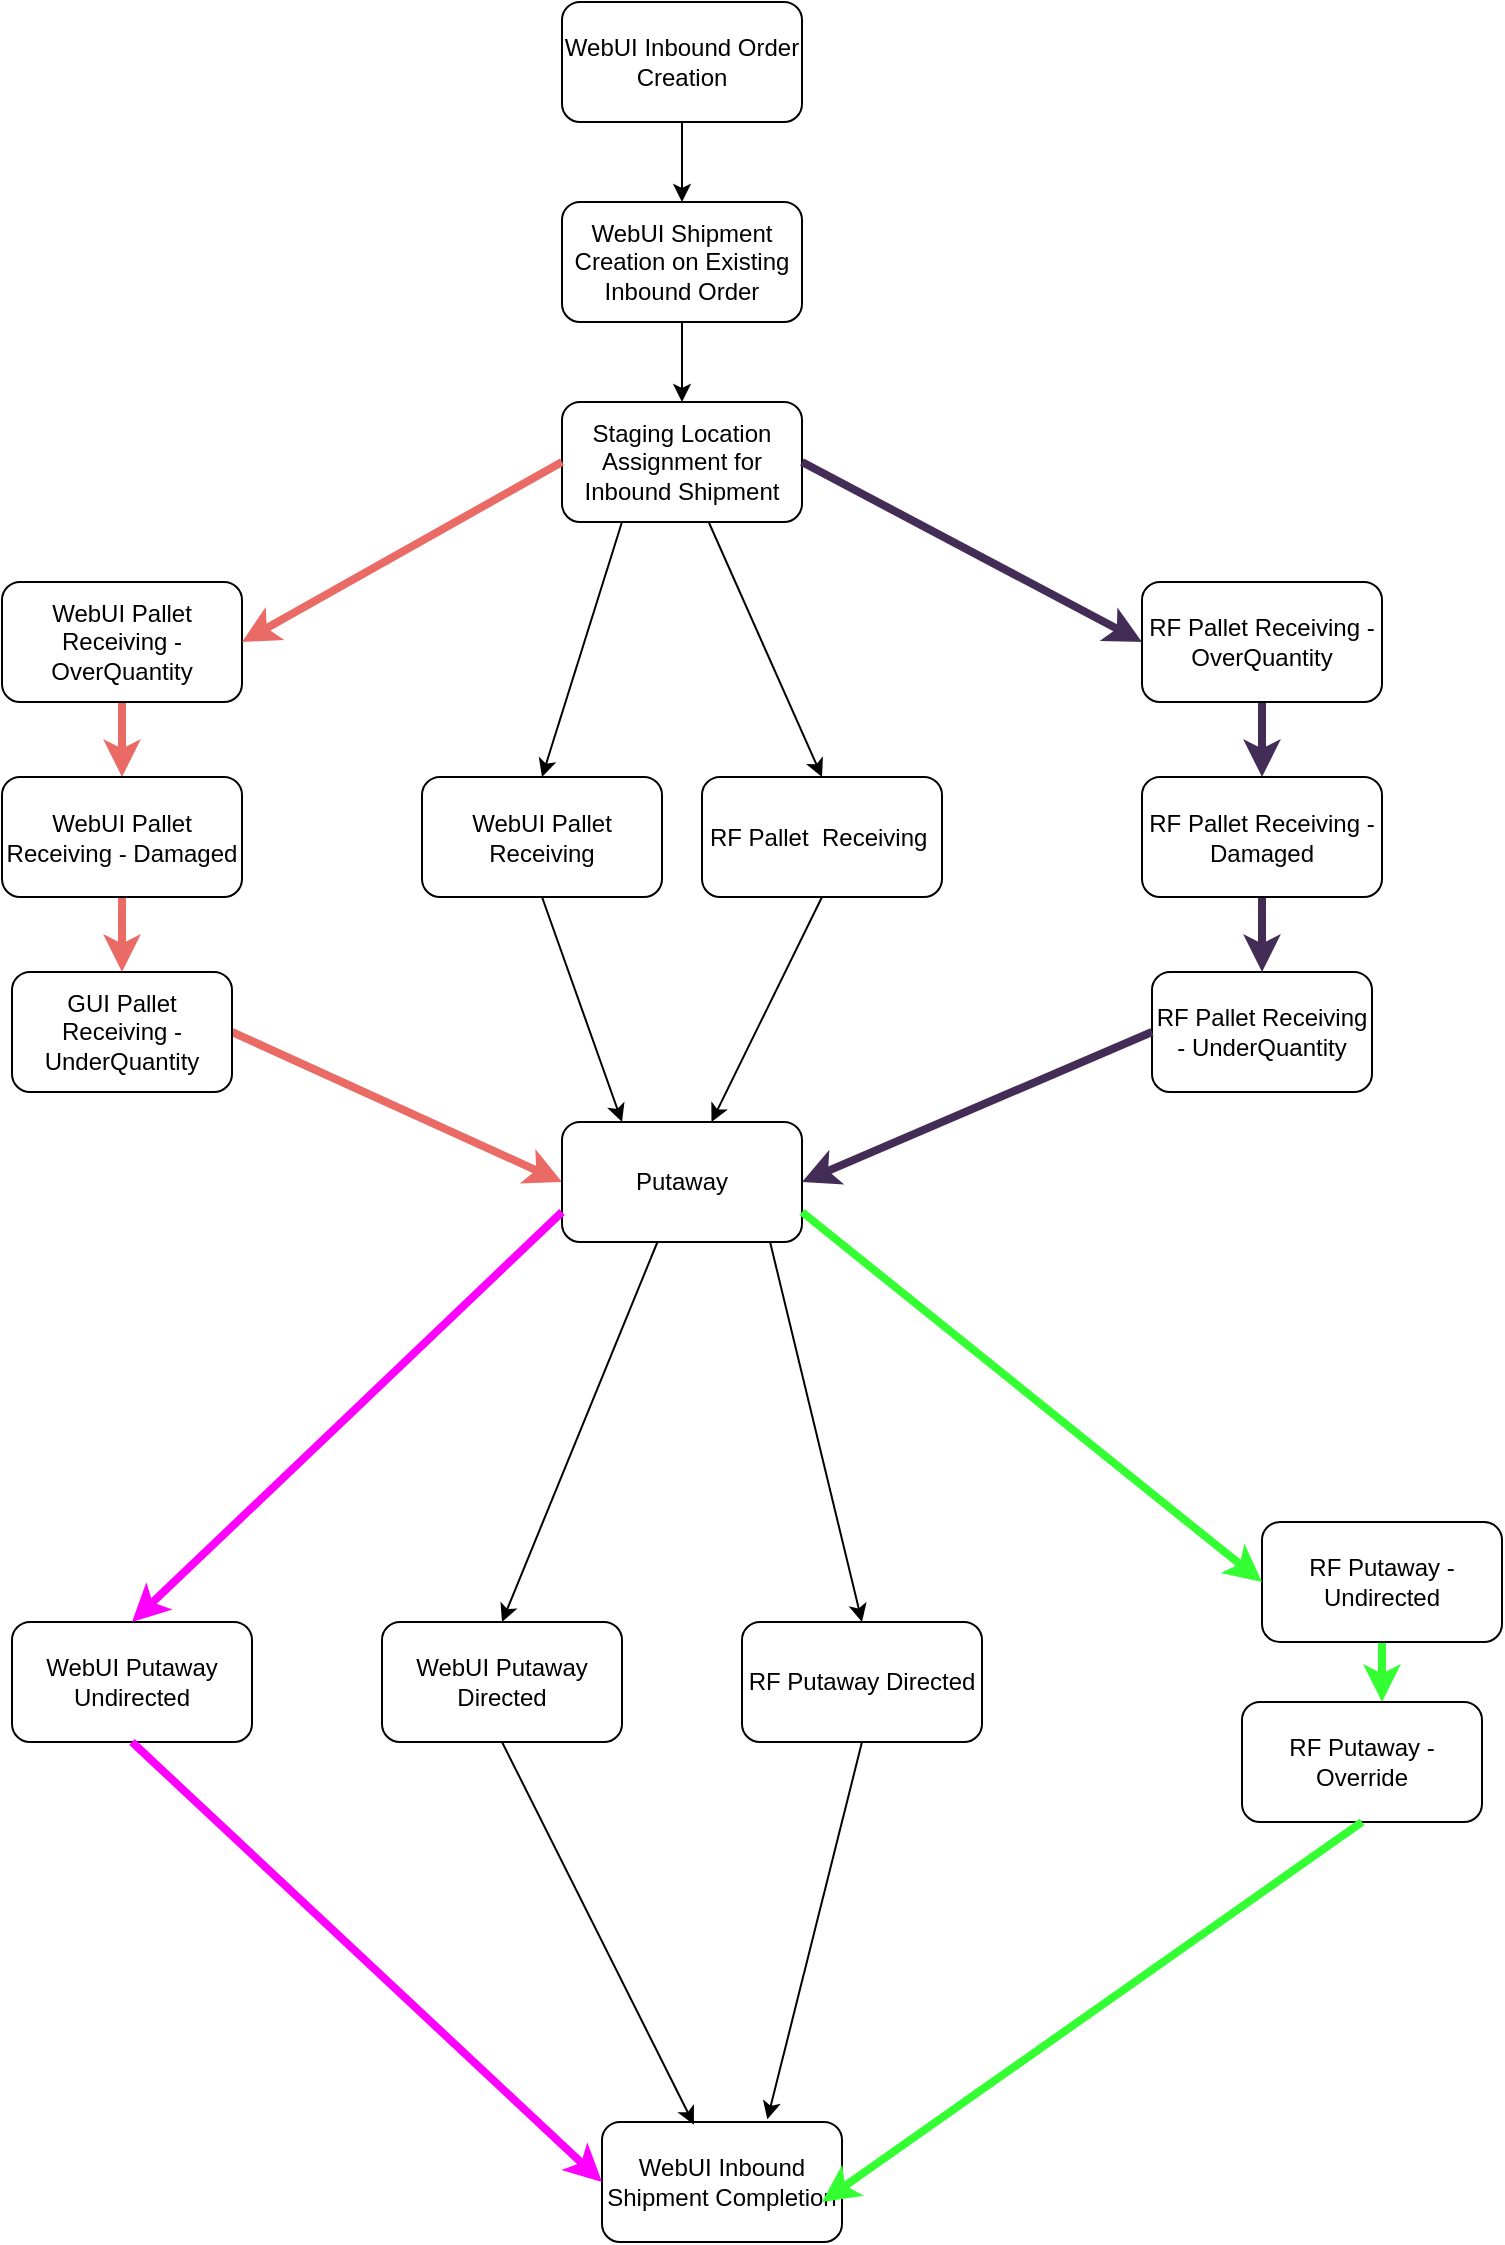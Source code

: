 <mxfile version="12.2.6" type="github" pages="1"><diagram id="IdHqrWxbUIfQEn7d7Ye1" name="Page-1"><mxGraphModel dx="2103" dy="1775" grid="1" gridSize="10" guides="1" tooltips="1" connect="1" arrows="1" fold="1" page="1" pageScale="1" pageWidth="850" pageHeight="1100" math="0" shadow="0"><root><mxCell id="0"/><mxCell id="1" parent="0"/><mxCell id="5MoI0cr_Pmq36j2Hyj8P-24" style="edgeStyle=orthogonalEdgeStyle;rounded=0;orthogonalLoop=1;jettySize=auto;html=1;exitX=0.5;exitY=1;exitDx=0;exitDy=0;entryX=0.5;entryY=0;entryDx=0;entryDy=0;" parent="1" source="5MoI0cr_Pmq36j2Hyj8P-7" target="5MoI0cr_Pmq36j2Hyj8P-15" edge="1"><mxGeometry relative="1" as="geometry"/></mxCell><UserObject label="WebUI Shipment Creation on Existing Inbound Order" link="https://jira.int.kn/browse/TCL-20" id="5MoI0cr_Pmq36j2Hyj8P-7"><mxCell style="rounded=1;whiteSpace=wrap;html=1;" parent="1" vertex="1"><mxGeometry x="200" y="-20" width="120" height="60" as="geometry"/></mxCell></UserObject><mxCell id="5MoI0cr_Pmq36j2Hyj8P-23" style="edgeStyle=orthogonalEdgeStyle;rounded=0;orthogonalLoop=1;jettySize=auto;html=1;exitX=0.5;exitY=1;exitDx=0;exitDy=0;entryX=0.5;entryY=0;entryDx=0;entryDy=0;" parent="1" source="5MoI0cr_Pmq36j2Hyj8P-8" target="5MoI0cr_Pmq36j2Hyj8P-7" edge="1"><mxGeometry relative="1" as="geometry"/></mxCell><UserObject label="WebUI Inbound Order Creation" TCL-2="https://jira.int.kn/browse/TCL-2" link="https://jira.int.kn/browse/TCL-2" id="5MoI0cr_Pmq36j2Hyj8P-8"><mxCell style="rounded=1;whiteSpace=wrap;html=1;" parent="1" vertex="1"><mxGeometry x="200" y="-120" width="120" height="60" as="geometry"/></mxCell></UserObject><mxCell id="5MoI0cr_Pmq36j2Hyj8P-9" value="WebUI Putaway Directed" style="rounded=1;whiteSpace=wrap;html=1;" parent="1" vertex="1"><mxGeometry x="110" y="690" width="120" height="60" as="geometry"/></mxCell><mxCell id="b5oXsS9dEN0uz_ecKiTf-13" value="" style="edgeStyle=orthogonalEdgeStyle;rounded=0;orthogonalLoop=1;jettySize=auto;html=1;strokeColor=#EA6B66;strokeWidth=4;" edge="1" parent="1" source="5MoI0cr_Pmq36j2Hyj8P-10" target="b5oXsS9dEN0uz_ecKiTf-2"><mxGeometry relative="1" as="geometry"/></mxCell><mxCell id="5MoI0cr_Pmq36j2Hyj8P-10" value="WebUI Pallet Receiving - OverQuantity" style="rounded=1;whiteSpace=wrap;html=1;" parent="1" vertex="1"><mxGeometry x="-80" y="170" width="120" height="60" as="geometry"/></mxCell><UserObject label="" link="https://jira.int.kn/browse/TCL-28" id="5MoI0cr_Pmq36j2Hyj8P-31"><mxCell style="rounded=0;orthogonalLoop=1;jettySize=auto;html=1;exitX=1;exitY=0.5;exitDx=0;exitDy=0;strokeColor=#EA6B66;strokeWidth=4;entryX=0;entryY=0.5;entryDx=0;entryDy=0;" parent="1" source="5MoI0cr_Pmq36j2Hyj8P-14" target="b5oXsS9dEN0uz_ecKiTf-26" edge="1"><mxGeometry relative="1" as="geometry"><mxPoint x="110" y="485" as="targetPoint"/><Array as="points"/></mxGeometry></mxCell></UserObject><mxCell id="5MoI0cr_Pmq36j2Hyj8P-14" value="GUI Pallet Receiving - UnderQuantity" style="rounded=1;whiteSpace=wrap;html=1;" parent="1" vertex="1"><mxGeometry x="-75" y="365" width="110" height="60" as="geometry"/></mxCell><UserObject label="Staging Location Assignment for Inbound Shipment" link="https://jira.int.kn/browse/TCL-20" id="5MoI0cr_Pmq36j2Hyj8P-15"><mxCell style="rounded=1;whiteSpace=wrap;html=1;" parent="1" vertex="1"><mxGeometry x="200" y="80" width="120" height="60" as="geometry"/></mxCell></UserObject><mxCell id="5MoI0cr_Pmq36j2Hyj8P-16" value="WebUI Pallet Receiving" style="rounded=1;whiteSpace=wrap;html=1;" parent="1" vertex="1"><mxGeometry x="130" y="267.5" width="120" height="60" as="geometry"/></mxCell><mxCell id="5MoI0cr_Pmq36j2Hyj8P-21" value="WebUI Inbound Shipment Completion" style="rounded=1;whiteSpace=wrap;html=1;" parent="1" vertex="1"><mxGeometry x="220" y="940" width="120" height="60" as="geometry"/></mxCell><mxCell id="b5oXsS9dEN0uz_ecKiTf-1" value="RF Pallet&amp;nbsp; Receiving&amp;nbsp;" style="rounded=1;whiteSpace=wrap;html=1;" vertex="1" parent="1"><mxGeometry x="270" y="267.5" width="120" height="60" as="geometry"/></mxCell><mxCell id="b5oXsS9dEN0uz_ecKiTf-14" value="" style="edgeStyle=orthogonalEdgeStyle;rounded=0;orthogonalLoop=1;jettySize=auto;html=1;strokeColor=#EA6B66;strokeWidth=4;" edge="1" parent="1" source="b5oXsS9dEN0uz_ecKiTf-2" target="5MoI0cr_Pmq36j2Hyj8P-14"><mxGeometry relative="1" as="geometry"/></mxCell><mxCell id="b5oXsS9dEN0uz_ecKiTf-2" value="WebUI Pallet Receiving - Damaged" style="rounded=1;whiteSpace=wrap;html=1;" vertex="1" parent="1"><mxGeometry x="-80" y="267.5" width="120" height="60" as="geometry"/></mxCell><mxCell id="b5oXsS9dEN0uz_ecKiTf-3" value="" style="endArrow=classic;html=1;exitX=0.25;exitY=1;exitDx=0;exitDy=0;entryX=0.5;entryY=0;entryDx=0;entryDy=0;" edge="1" parent="1" source="5MoI0cr_Pmq36j2Hyj8P-15" target="5MoI0cr_Pmq36j2Hyj8P-16"><mxGeometry width="50" height="50" relative="1" as="geometry"><mxPoint x="-160" y="590" as="sourcePoint"/><mxPoint x="-110" y="540" as="targetPoint"/></mxGeometry></mxCell><mxCell id="b5oXsS9dEN0uz_ecKiTf-4" value="" style="endArrow=classic;html=1;entryX=0.5;entryY=0;entryDx=0;entryDy=0;" edge="1" parent="1" source="5MoI0cr_Pmq36j2Hyj8P-15" target="b5oXsS9dEN0uz_ecKiTf-1"><mxGeometry width="50" height="50" relative="1" as="geometry"><mxPoint x="-160" y="590" as="sourcePoint"/><mxPoint x="-110" y="540" as="targetPoint"/></mxGeometry></mxCell><mxCell id="b5oXsS9dEN0uz_ecKiTf-10" value="" style="endArrow=classic;html=1;fillColor=#fa6800;strokeColor=#EA6B66;rounded=0;strokeWidth=4;exitX=0;exitY=0.5;exitDx=0;exitDy=0;entryX=1;entryY=0.5;entryDx=0;entryDy=0;" edge="1" parent="1" source="5MoI0cr_Pmq36j2Hyj8P-15" target="5MoI0cr_Pmq36j2Hyj8P-10"><mxGeometry width="50" height="50" relative="1" as="geometry"><mxPoint x="80" y="270" as="sourcePoint"/><mxPoint x="50" y="350" as="targetPoint"/></mxGeometry></mxCell><mxCell id="b5oXsS9dEN0uz_ecKiTf-15" value="" style="edgeStyle=orthogonalEdgeStyle;rounded=0;orthogonalLoop=1;jettySize=auto;html=1;strokeColor=#432D57;strokeWidth=4;fillColor=#76608a;" edge="1" parent="1" source="b5oXsS9dEN0uz_ecKiTf-16" target="b5oXsS9dEN0uz_ecKiTf-19"><mxGeometry relative="1" as="geometry"/></mxCell><mxCell id="b5oXsS9dEN0uz_ecKiTf-16" value="RF Pallet Receiving - OverQuantity" style="rounded=1;whiteSpace=wrap;html=1;" vertex="1" parent="1"><mxGeometry x="490" y="170" width="120" height="60" as="geometry"/></mxCell><mxCell id="b5oXsS9dEN0uz_ecKiTf-17" value="RF Pallet Receiving - UnderQuantity" style="rounded=1;whiteSpace=wrap;html=1;" vertex="1" parent="1"><mxGeometry x="495" y="365" width="110" height="60" as="geometry"/></mxCell><mxCell id="b5oXsS9dEN0uz_ecKiTf-18" value="" style="edgeStyle=orthogonalEdgeStyle;rounded=0;orthogonalLoop=1;jettySize=auto;html=1;strokeColor=#432D57;strokeWidth=4;fillColor=#76608a;" edge="1" parent="1" source="b5oXsS9dEN0uz_ecKiTf-19" target="b5oXsS9dEN0uz_ecKiTf-17"><mxGeometry relative="1" as="geometry"/></mxCell><mxCell id="b5oXsS9dEN0uz_ecKiTf-19" value="RF Pallet Receiving - Damaged" style="rounded=1;whiteSpace=wrap;html=1;" vertex="1" parent="1"><mxGeometry x="490" y="267.5" width="120" height="60" as="geometry"/></mxCell><mxCell id="b5oXsS9dEN0uz_ecKiTf-25" value="RF Putaway Directed" style="rounded=1;whiteSpace=wrap;html=1;" vertex="1" parent="1"><mxGeometry x="290" y="690" width="120" height="60" as="geometry"/></mxCell><mxCell id="b5oXsS9dEN0uz_ecKiTf-26" value="Putaway" style="rounded=1;whiteSpace=wrap;html=1;" vertex="1" parent="1"><mxGeometry x="200" y="440" width="120" height="60" as="geometry"/></mxCell><mxCell id="b5oXsS9dEN0uz_ecKiTf-29" value="" style="endArrow=classic;html=1;strokeColor=#432D57;strokeWidth=4;exitX=0;exitY=0.5;exitDx=0;exitDy=0;entryX=1;entryY=0.5;entryDx=0;entryDy=0;fillColor=#76608a;" edge="1" parent="1" source="b5oXsS9dEN0uz_ecKiTf-17" target="b5oXsS9dEN0uz_ecKiTf-26"><mxGeometry width="50" height="50" relative="1" as="geometry"><mxPoint x="-40" y="770" as="sourcePoint"/><mxPoint x="320" y="540" as="targetPoint"/></mxGeometry></mxCell><mxCell id="b5oXsS9dEN0uz_ecKiTf-33" value="" style="endArrow=classic;html=1;exitX=0.5;exitY=1;exitDx=0;exitDy=0;entryX=0.25;entryY=0;entryDx=0;entryDy=0;" edge="1" parent="1" source="5MoI0cr_Pmq36j2Hyj8P-16" target="b5oXsS9dEN0uz_ecKiTf-26"><mxGeometry width="50" height="50" relative="1" as="geometry"><mxPoint x="250" y="250" as="sourcePoint"/><mxPoint x="240" y="440" as="targetPoint"/></mxGeometry></mxCell><mxCell id="b5oXsS9dEN0uz_ecKiTf-34" value="" style="endArrow=classic;html=1;exitX=0.5;exitY=1;exitDx=0;exitDy=0;" edge="1" parent="1" source="b5oXsS9dEN0uz_ecKiTf-1" target="b5oXsS9dEN0uz_ecKiTf-26"><mxGeometry width="50" height="50" relative="1" as="geometry"><mxPoint x="250" y="250" as="sourcePoint"/><mxPoint x="210" y="287.5" as="targetPoint"/></mxGeometry></mxCell><mxCell id="b5oXsS9dEN0uz_ecKiTf-35" value="WebUI Putaway Undirected" style="rounded=1;whiteSpace=wrap;html=1;" vertex="1" parent="1"><mxGeometry x="-75" y="690" width="120" height="60" as="geometry"/></mxCell><mxCell id="b5oXsS9dEN0uz_ecKiTf-38" value="" style="edgeStyle=orthogonalEdgeStyle;rounded=0;orthogonalLoop=1;jettySize=auto;html=1;strokeColor=#33FF33;strokeWidth=4;" edge="1" parent="1" source="b5oXsS9dEN0uz_ecKiTf-36" target="b5oXsS9dEN0uz_ecKiTf-37"><mxGeometry relative="1" as="geometry"><Array as="points"><mxPoint x="600" y="700"/><mxPoint x="605" y="700"/></Array></mxGeometry></mxCell><mxCell id="b5oXsS9dEN0uz_ecKiTf-36" value="RF Putaway - Undirected" style="rounded=1;whiteSpace=wrap;html=1;" vertex="1" parent="1"><mxGeometry x="550" y="640" width="120" height="60" as="geometry"/></mxCell><mxCell id="b5oXsS9dEN0uz_ecKiTf-37" value="RF Putaway - Override" style="rounded=1;whiteSpace=wrap;html=1;" vertex="1" parent="1"><mxGeometry x="540" y="730" width="120" height="60" as="geometry"/></mxCell><mxCell id="b5oXsS9dEN0uz_ecKiTf-41" value="" style="endArrow=classic;html=1;strokeColor=#33FF33;strokeWidth=4;entryX=0;entryY=0.5;entryDx=0;entryDy=0;exitX=1;exitY=0.75;exitDx=0;exitDy=0;" edge="1" parent="1" source="b5oXsS9dEN0uz_ecKiTf-26" target="b5oXsS9dEN0uz_ecKiTf-36"><mxGeometry width="50" height="50" relative="1" as="geometry"><mxPoint x="330" y="490" as="sourcePoint"/><mxPoint x="430" y="620" as="targetPoint"/></mxGeometry></mxCell><mxCell id="b5oXsS9dEN0uz_ecKiTf-42" value="" style="endArrow=classic;html=1;strokeColor=#33FF33;strokeWidth=4;exitX=0.5;exitY=1;exitDx=0;exitDy=0;entryX=0.917;entryY=0.667;entryDx=0;entryDy=0;entryPerimeter=0;" edge="1" parent="1" source="b5oXsS9dEN0uz_ecKiTf-37" target="5MoI0cr_Pmq36j2Hyj8P-21"><mxGeometry width="50" height="50" relative="1" as="geometry"><mxPoint x="-50" y="890" as="sourcePoint"/><mxPoint y="840" as="targetPoint"/></mxGeometry></mxCell><mxCell id="b5oXsS9dEN0uz_ecKiTf-43" value="" style="endArrow=classic;html=1;entryX=0.5;entryY=0;entryDx=0;entryDy=0;" edge="1" parent="1" source="b5oXsS9dEN0uz_ecKiTf-26" target="5MoI0cr_Pmq36j2Hyj8P-9"><mxGeometry width="50" height="50" relative="1" as="geometry"><mxPoint x="200" y="337.5" as="sourcePoint"/><mxPoint x="240" y="450" as="targetPoint"/></mxGeometry></mxCell><mxCell id="b5oXsS9dEN0uz_ecKiTf-44" value="" style="endArrow=classic;html=1;exitX=0.867;exitY=1;exitDx=0;exitDy=0;entryX=0.5;entryY=0;entryDx=0;entryDy=0;exitPerimeter=0;" edge="1" parent="1" source="b5oXsS9dEN0uz_ecKiTf-26" target="b5oXsS9dEN0uz_ecKiTf-25"><mxGeometry width="50" height="50" relative="1" as="geometry"><mxPoint x="210" y="347.5" as="sourcePoint"/><mxPoint x="250" y="460" as="targetPoint"/></mxGeometry></mxCell><mxCell id="b5oXsS9dEN0uz_ecKiTf-45" value="" style="endArrow=classic;html=1;entryX=0.383;entryY=0.022;entryDx=0;entryDy=0;entryPerimeter=0;exitX=0.5;exitY=1;exitDx=0;exitDy=0;" edge="1" parent="1" source="5MoI0cr_Pmq36j2Hyj8P-9" target="5MoI0cr_Pmq36j2Hyj8P-21"><mxGeometry width="50" height="50" relative="1" as="geometry"><mxPoint x="246.667" y="510" as="sourcePoint"/><mxPoint x="200" y="570" as="targetPoint"/></mxGeometry></mxCell><mxCell id="b5oXsS9dEN0uz_ecKiTf-46" value="" style="endArrow=classic;html=1;entryX=0.689;entryY=-0.022;entryDx=0;entryDy=0;entryPerimeter=0;exitX=0.5;exitY=1;exitDx=0;exitDy=0;" edge="1" parent="1" source="b5oXsS9dEN0uz_ecKiTf-25" target="5MoI0cr_Pmq36j2Hyj8P-21"><mxGeometry width="50" height="50" relative="1" as="geometry"><mxPoint x="256.667" y="520" as="sourcePoint"/><mxPoint x="210" y="580" as="targetPoint"/></mxGeometry></mxCell><mxCell id="b5oXsS9dEN0uz_ecKiTf-47" value="" style="endArrow=classic;html=1;strokeColor=#FF00FF;strokeWidth=4;exitX=0.5;exitY=1;exitDx=0;exitDy=0;entryX=0;entryY=0.5;entryDx=0;entryDy=0;" edge="1" parent="1" source="b5oXsS9dEN0uz_ecKiTf-35" target="5MoI0cr_Pmq36j2Hyj8P-21"><mxGeometry width="50" height="50" relative="1" as="geometry"><mxPoint x="-80" y="890" as="sourcePoint"/><mxPoint x="-30" y="840" as="targetPoint"/></mxGeometry></mxCell><mxCell id="b5oXsS9dEN0uz_ecKiTf-48" value="" style="endArrow=classic;html=1;strokeColor=#FF00FF;strokeWidth=4;exitX=0;exitY=0.75;exitDx=0;exitDy=0;entryX=0.5;entryY=0;entryDx=0;entryDy=0;" edge="1" parent="1" source="b5oXsS9dEN0uz_ecKiTf-26" target="b5oXsS9dEN0uz_ecKiTf-35"><mxGeometry width="50" height="50" relative="1" as="geometry"><mxPoint x="-80" y="890" as="sourcePoint"/><mxPoint x="-30" y="840" as="targetPoint"/></mxGeometry></mxCell><mxCell id="b5oXsS9dEN0uz_ecKiTf-51" value="" style="endArrow=classic;html=1;strokeColor=#432D57;strokeWidth=4;exitX=1;exitY=0.5;exitDx=0;exitDy=0;entryX=0;entryY=0.5;entryDx=0;entryDy=0;" edge="1" parent="1" source="5MoI0cr_Pmq36j2Hyj8P-15" target="b5oXsS9dEN0uz_ecKiTf-16"><mxGeometry width="50" height="50" relative="1" as="geometry"><mxPoint x="430" y="312.381" as="sourcePoint"/><mxPoint x="480" y="210" as="targetPoint"/><Array as="points"/></mxGeometry></mxCell></root></mxGraphModel></diagram></mxfile>